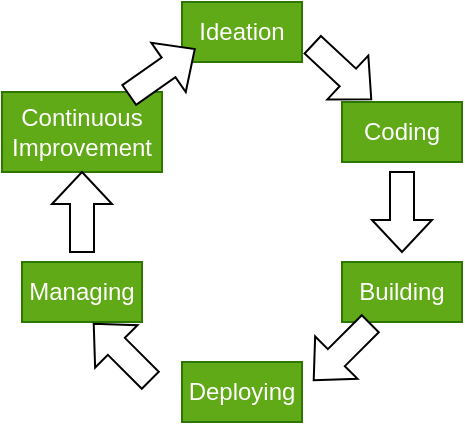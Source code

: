 <mxfile>
    <diagram id="dyjVXaPDsQNev71SG8Rx" name="Page-1">
        <mxGraphModel dx="564" dy="570" grid="1" gridSize="10" guides="1" tooltips="1" connect="1" arrows="1" fold="1" page="1" pageScale="1" pageWidth="850" pageHeight="1100" math="0" shadow="0">
            <root>
                <mxCell id="0"/>
                <mxCell id="1" parent="0"/>
                <mxCell id="2" value="Ideation" style="text;html=1;align=center;verticalAlign=middle;whiteSpace=wrap;rounded=0;fillColor=#60a917;fontColor=#ffffff;strokeColor=#2D7600;" parent="1" vertex="1">
                    <mxGeometry x="250" y="230" width="60" height="30" as="geometry"/>
                </mxCell>
                <mxCell id="3" value="Building" style="text;html=1;align=center;verticalAlign=middle;whiteSpace=wrap;rounded=0;fillColor=#60a917;fontColor=#ffffff;strokeColor=#2D7600;" parent="1" vertex="1">
                    <mxGeometry x="330" y="360" width="60" height="30" as="geometry"/>
                </mxCell>
                <mxCell id="4" value="Coding" style="text;html=1;align=center;verticalAlign=middle;whiteSpace=wrap;rounded=0;fillColor=#60a917;fontColor=#ffffff;strokeColor=#2D7600;" parent="1" vertex="1">
                    <mxGeometry x="330" y="280" width="60" height="30" as="geometry"/>
                </mxCell>
                <mxCell id="5" value="Deploying" style="text;html=1;align=center;verticalAlign=middle;whiteSpace=wrap;rounded=0;fillColor=#60a917;fontColor=#ffffff;strokeColor=#2D7600;" parent="1" vertex="1">
                    <mxGeometry x="250" y="410" width="60" height="30" as="geometry"/>
                </mxCell>
                <mxCell id="6" value="Managing" style="text;html=1;align=center;verticalAlign=middle;whiteSpace=wrap;rounded=0;fillColor=#60a917;fontColor=#ffffff;strokeColor=#2D7600;" parent="1" vertex="1">
                    <mxGeometry x="170" y="360" width="60" height="30" as="geometry"/>
                </mxCell>
                <mxCell id="7" value="Continuous&lt;br&gt;Improvement" style="text;html=1;align=center;verticalAlign=middle;whiteSpace=wrap;rounded=0;fillColor=#60a917;fontColor=#ffffff;strokeColor=#2D7600;" parent="1" vertex="1">
                    <mxGeometry x="160" y="275" width="80" height="40" as="geometry"/>
                </mxCell>
                <mxCell id="8" value="" style="shape=singleArrow;whiteSpace=wrap;html=1;arrowWidth=0.4;arrowSize=0.4;rotation=-35;" parent="1" vertex="1">
                    <mxGeometry x="220" y="250" width="40" height="30" as="geometry"/>
                </mxCell>
                <mxCell id="10" value="" style="shape=singleArrow;whiteSpace=wrap;html=1;arrowWidth=0.4;arrowSize=0.4;rotation=43;" parent="1" vertex="1">
                    <mxGeometry x="310" y="250" width="40" height="30" as="geometry"/>
                </mxCell>
                <mxCell id="11" value="" style="shape=singleArrow;whiteSpace=wrap;html=1;arrowWidth=0.4;arrowSize=0.4;rotation=90;" parent="1" vertex="1">
                    <mxGeometry x="340" y="320" width="40" height="30" as="geometry"/>
                </mxCell>
                <mxCell id="12" value="" style="shape=singleArrow;whiteSpace=wrap;html=1;arrowWidth=0.4;arrowSize=0.4;rotation=-90;" parent="1" vertex="1">
                    <mxGeometry x="180" y="320" width="40" height="30" as="geometry"/>
                </mxCell>
                <mxCell id="14" value="" style="shape=singleArrow;whiteSpace=wrap;html=1;arrowWidth=0.4;arrowSize=0.4;rotation=-225;" parent="1" vertex="1">
                    <mxGeometry x="310" y="390" width="40" height="30" as="geometry"/>
                </mxCell>
                <mxCell id="15" value="" style="shape=singleArrow;whiteSpace=wrap;html=1;arrowWidth=0.4;arrowSize=0.4;rotation=-135;" parent="1" vertex="1">
                    <mxGeometry x="200" y="390" width="40" height="30" as="geometry"/>
                </mxCell>
            </root>
        </mxGraphModel>
    </diagram>
</mxfile>

